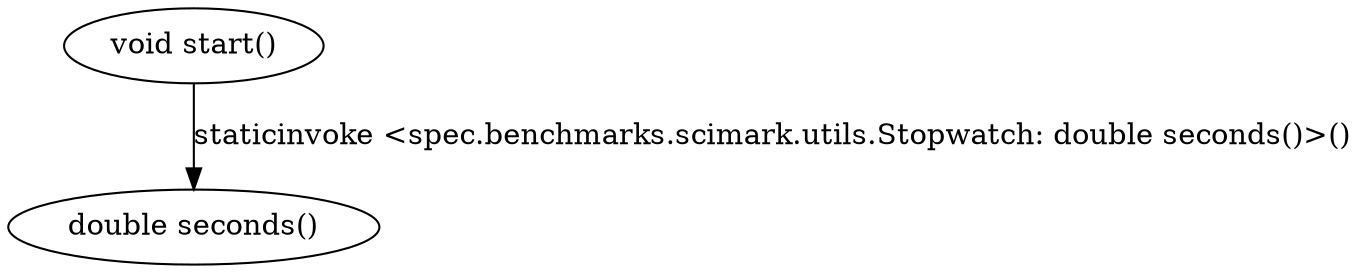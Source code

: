 digraph g {
1[label="double seconds()"]
0[label="void start()"]
0->1[label="staticinvoke <spec.benchmarks.scimark.utils.Stopwatch: double seconds()>()"]
}